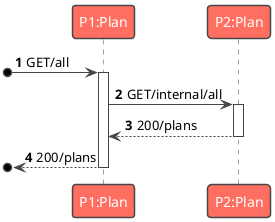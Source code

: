 @startuml
'https://plantuml.com/sequence-diagram

autonumber
autoactivate on

!theme toy
skinparam backgroundColor Transparent

participant "P1:Plan" as P1
participant "P2:Plan" as P2


[o-> P1: GET/all


P1 -> P2: GET/internal/all

P2 --> P1: 200/plans




[o<-- P1: 200/plans


@enduml
